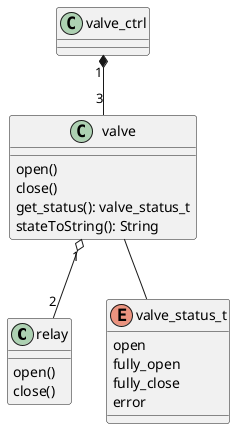 @startuml

class relay {
    open()
    close()
}

enum valve_status_t
{
    open
    fully_open
    fully_close
    error                
}

class valve {
    open()
    close()
    get_status(): valve_status_t
    stateToString(): String
}

class valve_ctrl {
}

valve "1" o-- "2" relay
valve -- valve_status_t
valve_ctrl "1" *-- "3" valve


@enduml